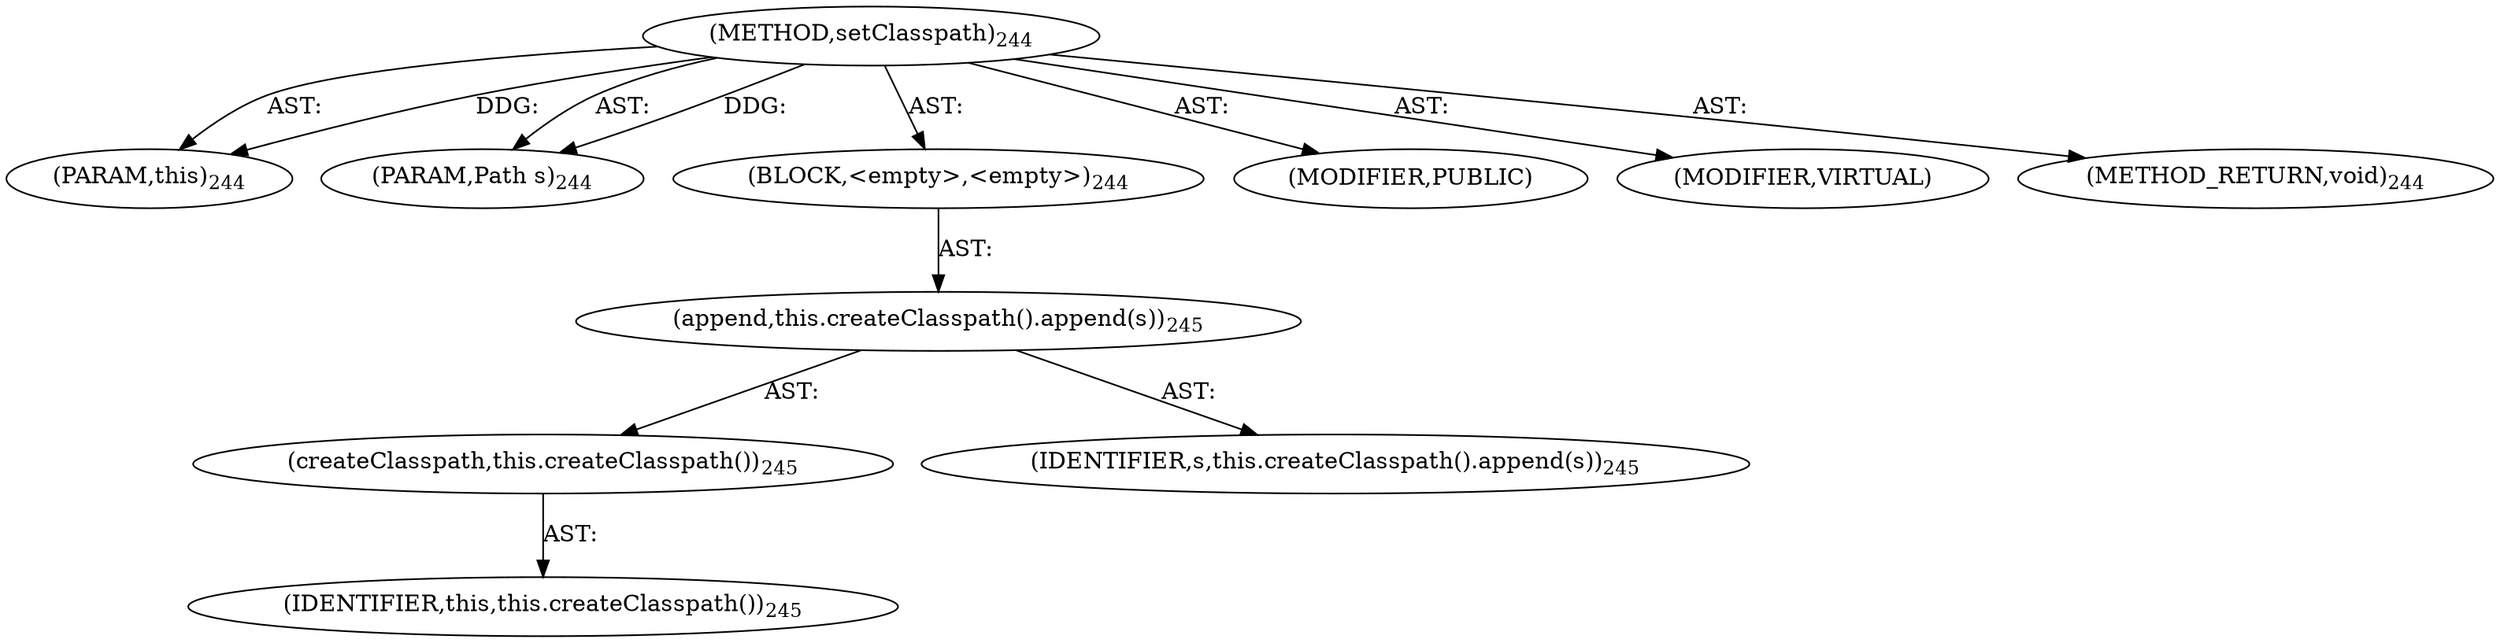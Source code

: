 digraph "setClasspath" {  
"111669149699" [label = <(METHOD,setClasspath)<SUB>244</SUB>> ]
"115964116995" [label = <(PARAM,this)<SUB>244</SUB>> ]
"115964117012" [label = <(PARAM,Path s)<SUB>244</SUB>> ]
"25769803816" [label = <(BLOCK,&lt;empty&gt;,&lt;empty&gt;)<SUB>244</SUB>> ]
"30064771230" [label = <(append,this.createClasspath().append(s))<SUB>245</SUB>> ]
"30064771231" [label = <(createClasspath,this.createClasspath())<SUB>245</SUB>> ]
"68719476758" [label = <(IDENTIFIER,this,this.createClasspath())<SUB>245</SUB>> ]
"68719476867" [label = <(IDENTIFIER,s,this.createClasspath().append(s))<SUB>245</SUB>> ]
"133143986195" [label = <(MODIFIER,PUBLIC)> ]
"133143986196" [label = <(MODIFIER,VIRTUAL)> ]
"128849018883" [label = <(METHOD_RETURN,void)<SUB>244</SUB>> ]
  "111669149699" -> "115964116995"  [ label = "AST: "] 
  "111669149699" -> "115964117012"  [ label = "AST: "] 
  "111669149699" -> "25769803816"  [ label = "AST: "] 
  "111669149699" -> "133143986195"  [ label = "AST: "] 
  "111669149699" -> "133143986196"  [ label = "AST: "] 
  "111669149699" -> "128849018883"  [ label = "AST: "] 
  "25769803816" -> "30064771230"  [ label = "AST: "] 
  "30064771230" -> "30064771231"  [ label = "AST: "] 
  "30064771230" -> "68719476867"  [ label = "AST: "] 
  "30064771231" -> "68719476758"  [ label = "AST: "] 
  "111669149699" -> "115964116995"  [ label = "DDG: "] 
  "111669149699" -> "115964117012"  [ label = "DDG: "] 
}
